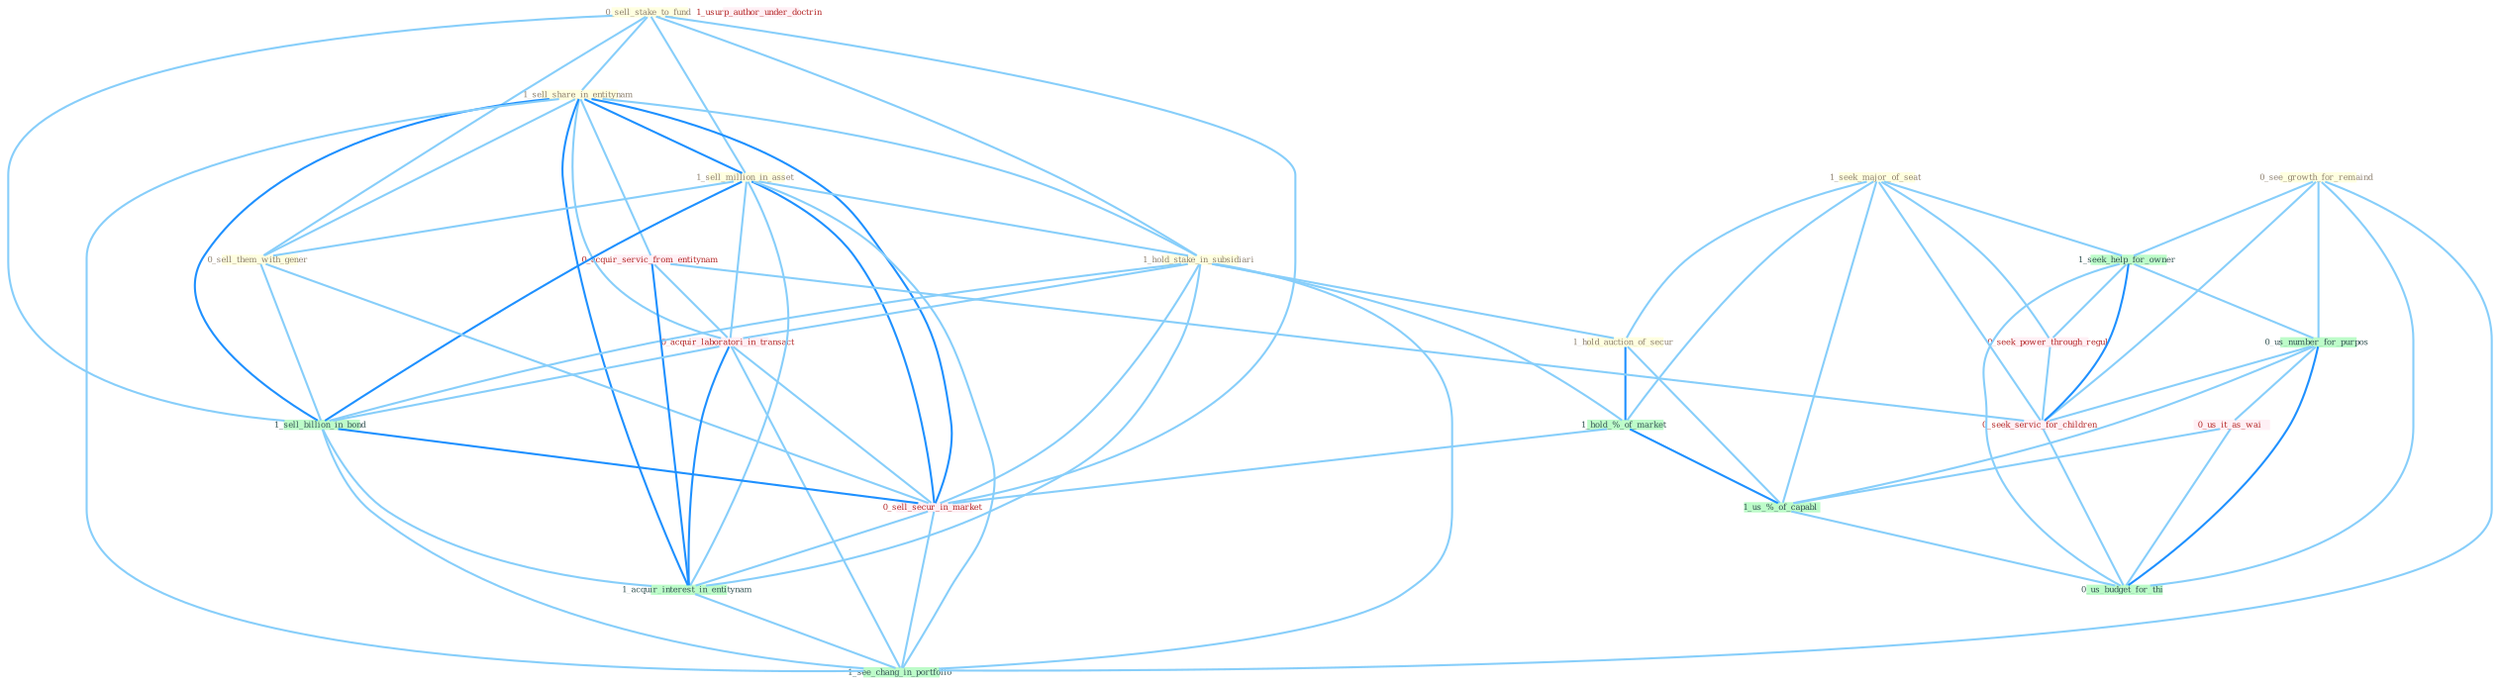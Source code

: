 Graph G{ 
    node
    [shape=polygon,style=filled,width=.5,height=.06,color="#BDFCC9",fixedsize=true,fontsize=4,
    fontcolor="#2f4f4f"];
    {node
    [color="#ffffe0", fontcolor="#8b7d6b"] "0_sell_stake_to_fund " "1_seek_major_of_seat " "0_see_growth_for_remaind " "1_sell_share_in_entitynam " "1_sell_million_in_asset " "1_hold_stake_in_subsidiari " "0_sell_them_with_gener " "1_hold_auction_of_secur "}
{node [color="#fff0f5", fontcolor="#b22222"] "0_acquir_servic_from_entitynam " "0_seek_power_through_regul " "0_acquir_laboratori_in_transact " "0_us_it_as_wai " "1_usurp_author_under_doctrin " "0_sell_secur_in_market " "0_seek_servic_for_children "}
edge [color="#B0E2FF"];

	"0_sell_stake_to_fund " -- "1_sell_share_in_entitynam " [w="1", color="#87cefa" ];
	"0_sell_stake_to_fund " -- "1_sell_million_in_asset " [w="1", color="#87cefa" ];
	"0_sell_stake_to_fund " -- "1_hold_stake_in_subsidiari " [w="1", color="#87cefa" ];
	"0_sell_stake_to_fund " -- "0_sell_them_with_gener " [w="1", color="#87cefa" ];
	"0_sell_stake_to_fund " -- "1_sell_billion_in_bond " [w="1", color="#87cefa" ];
	"0_sell_stake_to_fund " -- "0_sell_secur_in_market " [w="1", color="#87cefa" ];
	"1_seek_major_of_seat " -- "1_hold_auction_of_secur " [w="1", color="#87cefa" ];
	"1_seek_major_of_seat " -- "1_seek_help_for_owner " [w="1", color="#87cefa" ];
	"1_seek_major_of_seat " -- "1_hold_%_of_market " [w="1", color="#87cefa" ];
	"1_seek_major_of_seat " -- "0_seek_power_through_regul " [w="1", color="#87cefa" ];
	"1_seek_major_of_seat " -- "1_us_%_of_capabl " [w="1", color="#87cefa" ];
	"1_seek_major_of_seat " -- "0_seek_servic_for_children " [w="1", color="#87cefa" ];
	"0_see_growth_for_remaind " -- "1_seek_help_for_owner " [w="1", color="#87cefa" ];
	"0_see_growth_for_remaind " -- "0_us_number_for_purpos " [w="1", color="#87cefa" ];
	"0_see_growth_for_remaind " -- "0_seek_servic_for_children " [w="1", color="#87cefa" ];
	"0_see_growth_for_remaind " -- "1_see_chang_in_portfolio " [w="1", color="#87cefa" ];
	"0_see_growth_for_remaind " -- "0_us_budget_for_thi " [w="1", color="#87cefa" ];
	"1_sell_share_in_entitynam " -- "1_sell_million_in_asset " [w="2", color="#1e90ff" , len=0.8];
	"1_sell_share_in_entitynam " -- "1_hold_stake_in_subsidiari " [w="1", color="#87cefa" ];
	"1_sell_share_in_entitynam " -- "0_sell_them_with_gener " [w="1", color="#87cefa" ];
	"1_sell_share_in_entitynam " -- "0_acquir_servic_from_entitynam " [w="1", color="#87cefa" ];
	"1_sell_share_in_entitynam " -- "0_acquir_laboratori_in_transact " [w="1", color="#87cefa" ];
	"1_sell_share_in_entitynam " -- "1_sell_billion_in_bond " [w="2", color="#1e90ff" , len=0.8];
	"1_sell_share_in_entitynam " -- "0_sell_secur_in_market " [w="2", color="#1e90ff" , len=0.8];
	"1_sell_share_in_entitynam " -- "1_acquir_interest_in_entitynam " [w="2", color="#1e90ff" , len=0.8];
	"1_sell_share_in_entitynam " -- "1_see_chang_in_portfolio " [w="1", color="#87cefa" ];
	"1_sell_million_in_asset " -- "1_hold_stake_in_subsidiari " [w="1", color="#87cefa" ];
	"1_sell_million_in_asset " -- "0_sell_them_with_gener " [w="1", color="#87cefa" ];
	"1_sell_million_in_asset " -- "0_acquir_laboratori_in_transact " [w="1", color="#87cefa" ];
	"1_sell_million_in_asset " -- "1_sell_billion_in_bond " [w="2", color="#1e90ff" , len=0.8];
	"1_sell_million_in_asset " -- "0_sell_secur_in_market " [w="2", color="#1e90ff" , len=0.8];
	"1_sell_million_in_asset " -- "1_acquir_interest_in_entitynam " [w="1", color="#87cefa" ];
	"1_sell_million_in_asset " -- "1_see_chang_in_portfolio " [w="1", color="#87cefa" ];
	"1_hold_stake_in_subsidiari " -- "1_hold_auction_of_secur " [w="1", color="#87cefa" ];
	"1_hold_stake_in_subsidiari " -- "1_hold_%_of_market " [w="1", color="#87cefa" ];
	"1_hold_stake_in_subsidiari " -- "0_acquir_laboratori_in_transact " [w="1", color="#87cefa" ];
	"1_hold_stake_in_subsidiari " -- "1_sell_billion_in_bond " [w="1", color="#87cefa" ];
	"1_hold_stake_in_subsidiari " -- "0_sell_secur_in_market " [w="1", color="#87cefa" ];
	"1_hold_stake_in_subsidiari " -- "1_acquir_interest_in_entitynam " [w="1", color="#87cefa" ];
	"1_hold_stake_in_subsidiari " -- "1_see_chang_in_portfolio " [w="1", color="#87cefa" ];
	"0_sell_them_with_gener " -- "1_sell_billion_in_bond " [w="1", color="#87cefa" ];
	"0_sell_them_with_gener " -- "0_sell_secur_in_market " [w="1", color="#87cefa" ];
	"1_hold_auction_of_secur " -- "1_hold_%_of_market " [w="2", color="#1e90ff" , len=0.8];
	"1_hold_auction_of_secur " -- "1_us_%_of_capabl " [w="1", color="#87cefa" ];
	"1_seek_help_for_owner " -- "0_seek_power_through_regul " [w="1", color="#87cefa" ];
	"1_seek_help_for_owner " -- "0_us_number_for_purpos " [w="1", color="#87cefa" ];
	"1_seek_help_for_owner " -- "0_seek_servic_for_children " [w="2", color="#1e90ff" , len=0.8];
	"1_seek_help_for_owner " -- "0_us_budget_for_thi " [w="1", color="#87cefa" ];
	"0_acquir_servic_from_entitynam " -- "0_acquir_laboratori_in_transact " [w="1", color="#87cefa" ];
	"0_acquir_servic_from_entitynam " -- "1_acquir_interest_in_entitynam " [w="2", color="#1e90ff" , len=0.8];
	"0_acquir_servic_from_entitynam " -- "0_seek_servic_for_children " [w="1", color="#87cefa" ];
	"1_hold_%_of_market " -- "1_us_%_of_capabl " [w="2", color="#1e90ff" , len=0.8];
	"1_hold_%_of_market " -- "0_sell_secur_in_market " [w="1", color="#87cefa" ];
	"0_seek_power_through_regul " -- "0_seek_servic_for_children " [w="1", color="#87cefa" ];
	"0_us_number_for_purpos " -- "0_us_it_as_wai " [w="1", color="#87cefa" ];
	"0_us_number_for_purpos " -- "1_us_%_of_capabl " [w="1", color="#87cefa" ];
	"0_us_number_for_purpos " -- "0_seek_servic_for_children " [w="1", color="#87cefa" ];
	"0_us_number_for_purpos " -- "0_us_budget_for_thi " [w="2", color="#1e90ff" , len=0.8];
	"0_acquir_laboratori_in_transact " -- "1_sell_billion_in_bond " [w="1", color="#87cefa" ];
	"0_acquir_laboratori_in_transact " -- "0_sell_secur_in_market " [w="1", color="#87cefa" ];
	"0_acquir_laboratori_in_transact " -- "1_acquir_interest_in_entitynam " [w="2", color="#1e90ff" , len=0.8];
	"0_acquir_laboratori_in_transact " -- "1_see_chang_in_portfolio " [w="1", color="#87cefa" ];
	"1_sell_billion_in_bond " -- "0_sell_secur_in_market " [w="2", color="#1e90ff" , len=0.8];
	"1_sell_billion_in_bond " -- "1_acquir_interest_in_entitynam " [w="1", color="#87cefa" ];
	"1_sell_billion_in_bond " -- "1_see_chang_in_portfolio " [w="1", color="#87cefa" ];
	"0_us_it_as_wai " -- "1_us_%_of_capabl " [w="1", color="#87cefa" ];
	"0_us_it_as_wai " -- "0_us_budget_for_thi " [w="1", color="#87cefa" ];
	"1_us_%_of_capabl " -- "0_us_budget_for_thi " [w="1", color="#87cefa" ];
	"0_sell_secur_in_market " -- "1_acquir_interest_in_entitynam " [w="1", color="#87cefa" ];
	"0_sell_secur_in_market " -- "1_see_chang_in_portfolio " [w="1", color="#87cefa" ];
	"1_acquir_interest_in_entitynam " -- "1_see_chang_in_portfolio " [w="1", color="#87cefa" ];
	"0_seek_servic_for_children " -- "0_us_budget_for_thi " [w="1", color="#87cefa" ];
}